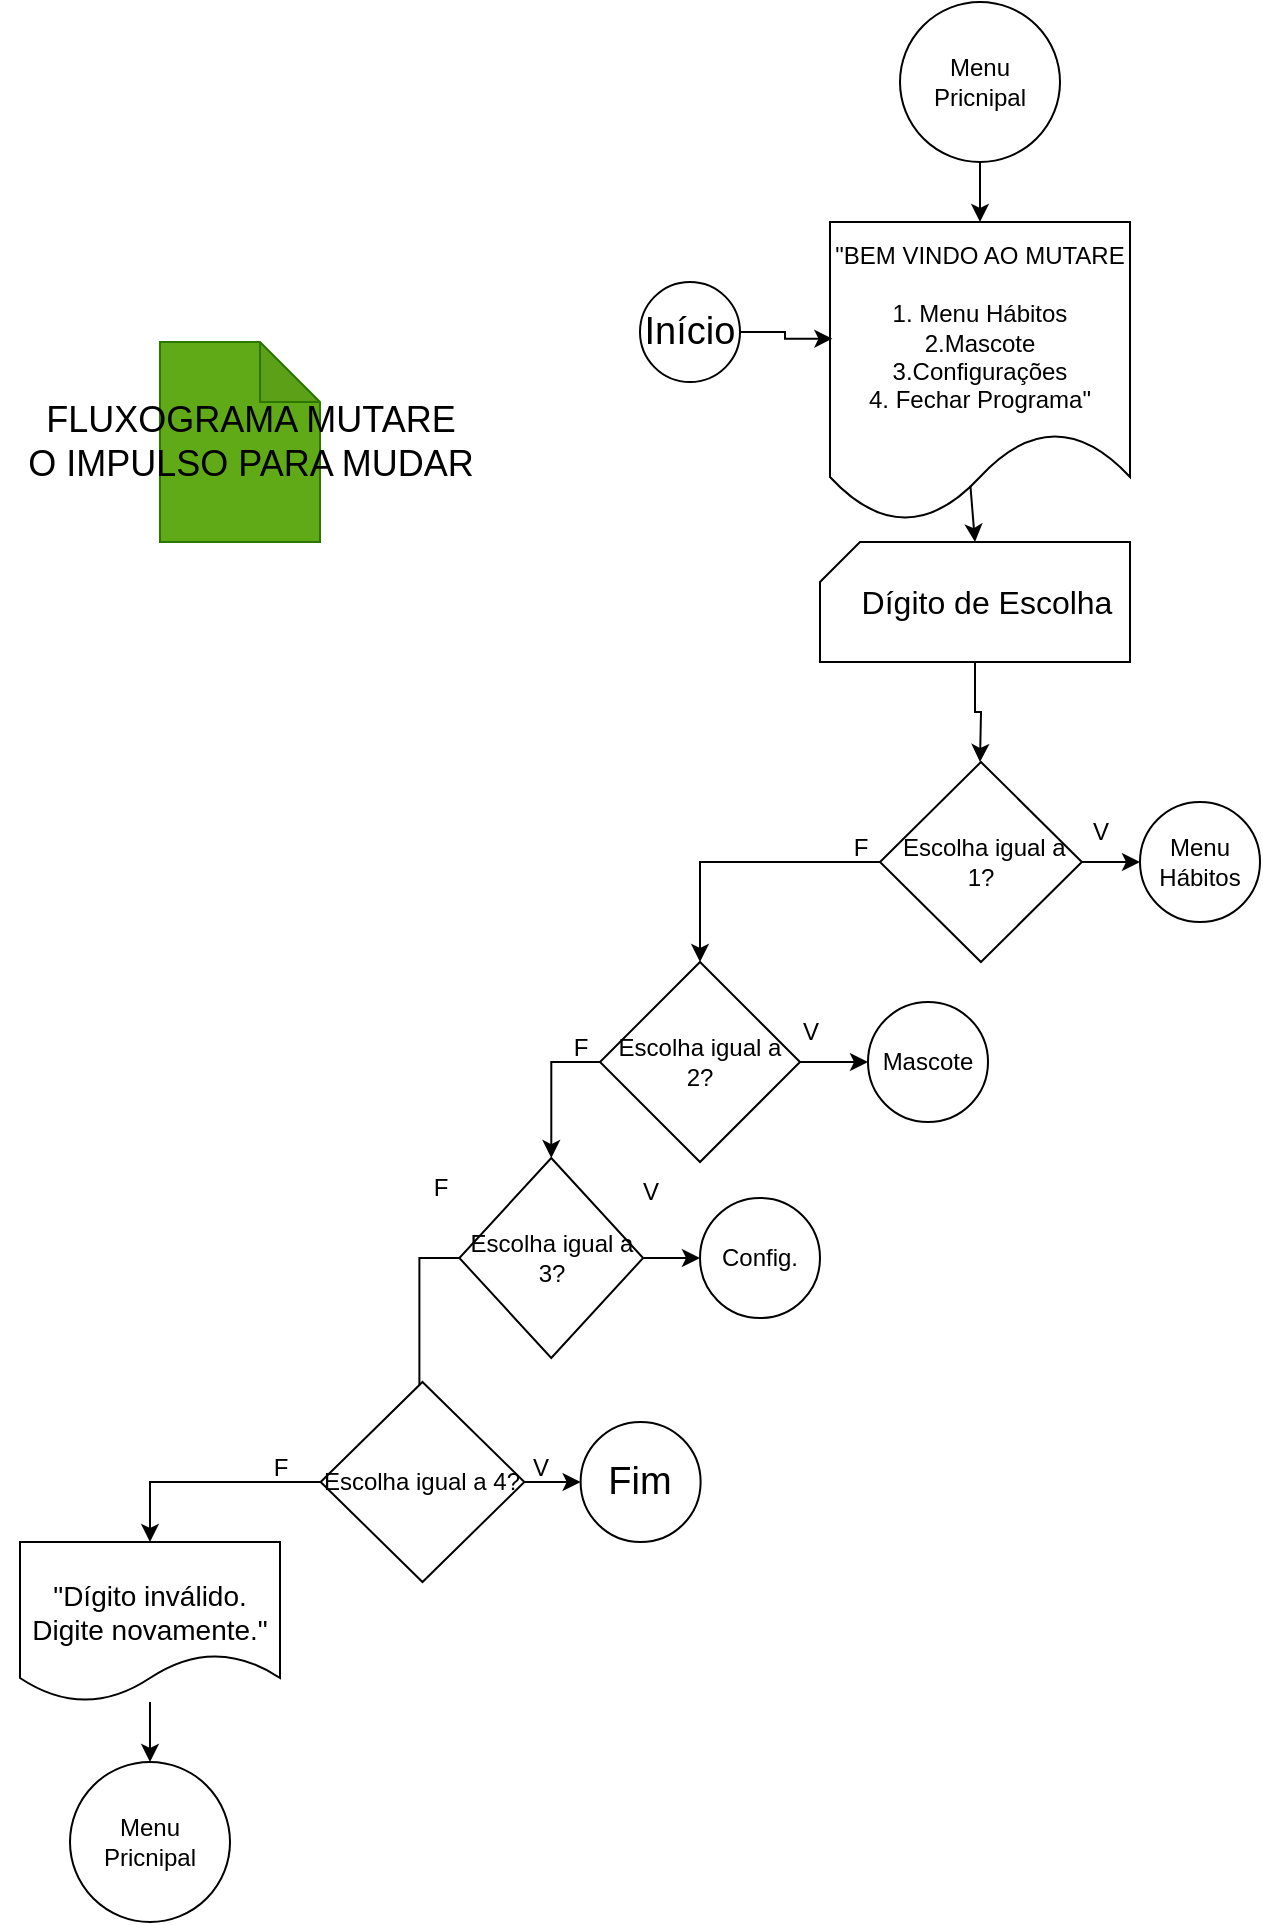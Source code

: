 <mxfile version="27.0.3">
  <diagram name="Página-1" id="tM3ftosBq5wTvWjN4mbQ">
    <mxGraphModel dx="1226" dy="715" grid="1" gridSize="10" guides="1" tooltips="1" connect="1" arrows="1" fold="1" page="1" pageScale="1" pageWidth="827" pageHeight="1169" math="0" shadow="0">
      <root>
        <mxCell id="0" />
        <mxCell id="1" parent="0" />
        <mxCell id="7ZSRkaOjpOQk4Y71W81P-1" value="&lt;span style=&quot;font-size: 19px;&quot;&gt;Início&lt;/span&gt;" style="ellipse;whiteSpace=wrap;html=1;" parent="1" vertex="1">
          <mxGeometry x="400" y="160" width="50" height="50" as="geometry" />
        </mxCell>
        <mxCell id="7ZSRkaOjpOQk4Y71W81P-2" value="&quot;BEM VINDO AO MUTARE&lt;div&gt;&lt;br&gt;&lt;/div&gt;&lt;div&gt;1. Menu Hábitos&lt;div&gt;2.Mascote&lt;/div&gt;&lt;div&gt;3.Configurações&lt;/div&gt;&lt;div&gt;4. Fechar Programa&quot;&lt;/div&gt;&lt;/div&gt;" style="shape=document;whiteSpace=wrap;html=1;boundedLbl=1;" parent="1" vertex="1">
          <mxGeometry x="495" y="130" width="150" height="150" as="geometry" />
        </mxCell>
        <mxCell id="7ZSRkaOjpOQk4Y71W81P-9" style="edgeStyle=orthogonalEdgeStyle;rounded=0;orthogonalLoop=1;jettySize=auto;html=1;exitX=0.5;exitY=1;exitDx=0;exitDy=0;exitPerimeter=0;" parent="1" source="7ZSRkaOjpOQk4Y71W81P-4" edge="1">
          <mxGeometry relative="1" as="geometry">
            <mxPoint x="570" y="400" as="targetPoint" />
          </mxGeometry>
        </mxCell>
        <mxCell id="7ZSRkaOjpOQk4Y71W81P-12" style="edgeStyle=orthogonalEdgeStyle;rounded=0;orthogonalLoop=1;jettySize=auto;html=1;exitX=1;exitY=0.5;exitDx=0;exitDy=0;entryX=0;entryY=0.5;entryDx=0;entryDy=0;" parent="1" source="7ZSRkaOjpOQk4Y71W81P-10" target="7ZSRkaOjpOQk4Y71W81P-11" edge="1">
          <mxGeometry relative="1" as="geometry" />
        </mxCell>
        <mxCell id="7ZSRkaOjpOQk4Y71W81P-19" style="edgeStyle=orthogonalEdgeStyle;rounded=0;orthogonalLoop=1;jettySize=auto;html=1;exitX=0;exitY=0.5;exitDx=0;exitDy=0;" parent="1" source="7ZSRkaOjpOQk4Y71W81P-10" target="7ZSRkaOjpOQk4Y71W81P-15" edge="1">
          <mxGeometry relative="1" as="geometry">
            <Array as="points">
              <mxPoint x="430" y="450" />
            </Array>
          </mxGeometry>
        </mxCell>
        <mxCell id="7ZSRkaOjpOQk4Y71W81P-10" value="&amp;nbsp;Escolha igual a 1?" style="rhombus;whiteSpace=wrap;html=1;" parent="1" vertex="1">
          <mxGeometry x="520" y="400" width="100.94" height="100" as="geometry" />
        </mxCell>
        <mxCell id="7ZSRkaOjpOQk4Y71W81P-11" value="Menu Hábitos" style="ellipse;whiteSpace=wrap;html=1;aspect=fixed;" parent="1" vertex="1">
          <mxGeometry x="650" y="420" width="60" height="60" as="geometry" />
        </mxCell>
        <mxCell id="7ZSRkaOjpOQk4Y71W81P-14" style="edgeStyle=orthogonalEdgeStyle;rounded=0;orthogonalLoop=1;jettySize=auto;html=1;exitX=1;exitY=0.5;exitDx=0;exitDy=0;entryX=0;entryY=0.5;entryDx=0;entryDy=0;" parent="1" source="7ZSRkaOjpOQk4Y71W81P-15" target="7ZSRkaOjpOQk4Y71W81P-16" edge="1">
          <mxGeometry relative="1" as="geometry" />
        </mxCell>
        <mxCell id="7ZSRkaOjpOQk4Y71W81P-24" style="edgeStyle=orthogonalEdgeStyle;rounded=0;orthogonalLoop=1;jettySize=auto;html=1;exitX=0;exitY=0.5;exitDx=0;exitDy=0;" parent="1" source="7ZSRkaOjpOQk4Y71W81P-15" target="7ZSRkaOjpOQk4Y71W81P-21" edge="1">
          <mxGeometry relative="1" as="geometry" />
        </mxCell>
        <mxCell id="7ZSRkaOjpOQk4Y71W81P-15" value="Escolha igual a 2?" style="rhombus;whiteSpace=wrap;html=1;" parent="1" vertex="1">
          <mxGeometry x="380" y="500" width="100" height="100" as="geometry" />
        </mxCell>
        <mxCell id="7ZSRkaOjpOQk4Y71W81P-16" value="Mascote" style="ellipse;whiteSpace=wrap;html=1;aspect=fixed;" parent="1" vertex="1">
          <mxGeometry x="514" y="520" width="60" height="60" as="geometry" />
        </mxCell>
        <mxCell id="7ZSRkaOjpOQk4Y71W81P-20" style="edgeStyle=orthogonalEdgeStyle;rounded=0;orthogonalLoop=1;jettySize=auto;html=1;exitX=1;exitY=0.5;exitDx=0;exitDy=0;entryX=0;entryY=0.5;entryDx=0;entryDy=0;" parent="1" source="7ZSRkaOjpOQk4Y71W81P-21" target="7ZSRkaOjpOQk4Y71W81P-22" edge="1">
          <mxGeometry relative="1" as="geometry" />
        </mxCell>
        <mxCell id="7ZSRkaOjpOQk4Y71W81P-28" style="edgeStyle=orthogonalEdgeStyle;rounded=0;orthogonalLoop=1;jettySize=auto;html=1;exitX=0;exitY=0.5;exitDx=0;exitDy=0;entryX=0.5;entryY=0;entryDx=0;entryDy=0;" parent="1" source="7ZSRkaOjpOQk4Y71W81P-21" target="7ZSRkaOjpOQk4Y71W81P-26" edge="1">
          <mxGeometry relative="1" as="geometry" />
        </mxCell>
        <mxCell id="7ZSRkaOjpOQk4Y71W81P-21" value="Escolha igual a 3?" style="rhombus;whiteSpace=wrap;html=1;" parent="1" vertex="1">
          <mxGeometry x="309.69" y="598" width="91.87" height="100" as="geometry" />
        </mxCell>
        <mxCell id="7ZSRkaOjpOQk4Y71W81P-22" value="Config." style="ellipse;whiteSpace=wrap;html=1;aspect=fixed;" parent="1" vertex="1">
          <mxGeometry x="430" y="618" width="60" height="60" as="geometry" />
        </mxCell>
        <mxCell id="7ZSRkaOjpOQk4Y71W81P-25" style="edgeStyle=orthogonalEdgeStyle;rounded=0;orthogonalLoop=1;jettySize=auto;html=1;exitX=1;exitY=0.5;exitDx=0;exitDy=0;entryX=0;entryY=0.5;entryDx=0;entryDy=0;" parent="1" source="7ZSRkaOjpOQk4Y71W81P-26" target="7ZSRkaOjpOQk4Y71W81P-27" edge="1">
          <mxGeometry relative="1" as="geometry" />
        </mxCell>
        <mxCell id="7ZSRkaOjpOQk4Y71W81P-26" value="Escolha igual a 4?" style="rhombus;whiteSpace=wrap;html=1;" parent="1" vertex="1">
          <mxGeometry x="240.31" y="710" width="101.87" height="100" as="geometry" />
        </mxCell>
        <mxCell id="7ZSRkaOjpOQk4Y71W81P-27" value="&lt;font style=&quot;font-size: 19px;&quot;&gt;Fim&lt;/font&gt;" style="ellipse;whiteSpace=wrap;html=1;aspect=fixed;" parent="1" vertex="1">
          <mxGeometry x="370.31" y="730" width="60" height="60" as="geometry" />
        </mxCell>
        <mxCell id="7ZSRkaOjpOQk4Y71W81P-29" style="edgeStyle=orthogonalEdgeStyle;rounded=0;orthogonalLoop=1;jettySize=auto;html=1;exitX=1;exitY=0.5;exitDx=0;exitDy=0;entryX=0.008;entryY=0.389;entryDx=0;entryDy=0;entryPerimeter=0;" parent="1" source="7ZSRkaOjpOQk4Y71W81P-1" target="7ZSRkaOjpOQk4Y71W81P-2" edge="1">
          <mxGeometry relative="1" as="geometry" />
        </mxCell>
        <mxCell id="CyyOgFIPkW3TxfJR1gr0-9" value="" style="edgeStyle=orthogonalEdgeStyle;rounded=0;orthogonalLoop=1;jettySize=auto;html=1;" parent="1" source="7ZSRkaOjpOQk4Y71W81P-30" target="CyyOgFIPkW3TxfJR1gr0-8" edge="1">
          <mxGeometry relative="1" as="geometry" />
        </mxCell>
        <mxCell id="7ZSRkaOjpOQk4Y71W81P-30" value="&lt;div&gt;&lt;br&gt;&lt;/div&gt;&lt;div&gt;&lt;font style=&quot;font-size: 14px;&quot;&gt;&quot;Dígito inválido. Digite novamente.&quot;&lt;/font&gt;&lt;/div&gt;" style="shape=document;whiteSpace=wrap;html=1;boundedLbl=1;" parent="1" vertex="1">
          <mxGeometry x="90" y="790" width="130" height="80" as="geometry" />
        </mxCell>
        <mxCell id="CyyOgFIPkW3TxfJR1gr0-4" value="" style="endArrow=classic;html=1;rounded=0;exitX=0;exitY=0.5;exitDx=0;exitDy=0;entryX=0.5;entryY=0;entryDx=0;entryDy=0;" parent="1" source="7ZSRkaOjpOQk4Y71W81P-26" target="7ZSRkaOjpOQk4Y71W81P-30" edge="1">
          <mxGeometry width="50" height="50" relative="1" as="geometry">
            <mxPoint x="230.31" y="830" as="sourcePoint" />
            <mxPoint x="110.31" y="790" as="targetPoint" />
            <Array as="points">
              <mxPoint x="155" y="760" />
            </Array>
          </mxGeometry>
        </mxCell>
        <mxCell id="CyyOgFIPkW3TxfJR1gr0-5" value="" style="group" parent="1" vertex="1" connectable="0">
          <mxGeometry x="490" y="290" width="157.5" height="60" as="geometry" />
        </mxCell>
        <mxCell id="_0cxiAFkDxXxnWQI2h8j-1" value="" style="group" parent="CyyOgFIPkW3TxfJR1gr0-5" vertex="1" connectable="0">
          <mxGeometry width="157.5" height="60" as="geometry" />
        </mxCell>
        <mxCell id="_0cxiAFkDxXxnWQI2h8j-2" value="" style="group" parent="_0cxiAFkDxXxnWQI2h8j-1" vertex="1" connectable="0">
          <mxGeometry width="157.5" height="60" as="geometry" />
        </mxCell>
        <mxCell id="7ZSRkaOjpOQk4Y71W81P-4" value="" style="verticalLabelPosition=bottom;verticalAlign=top;html=1;shape=card;whiteSpace=wrap;size=20;arcSize=12;container=1;" parent="_0cxiAFkDxXxnWQI2h8j-2" vertex="1">
          <mxGeometry width="155" height="60" as="geometry" />
        </mxCell>
        <mxCell id="7ZSRkaOjpOQk4Y71W81P-5" value="&lt;font style=&quot;font-size: 16px;&quot;&gt;Dígito de Escolha&lt;/font&gt;" style="text;html=1;align=center;verticalAlign=middle;resizable=0;points=[];autosize=1;strokeColor=none;fillColor=none;" parent="_0cxiAFkDxXxnWQI2h8j-2" vertex="1">
          <mxGeometry x="7.5" y="15" width="150" height="30" as="geometry" />
        </mxCell>
        <mxCell id="CyyOgFIPkW3TxfJR1gr0-6" value="" style="endArrow=classic;html=1;rounded=0;entryX=0.5;entryY=0;entryDx=0;entryDy=0;entryPerimeter=0;exitX=0.468;exitY=0.879;exitDx=0;exitDy=0;exitPerimeter=0;" parent="1" source="7ZSRkaOjpOQk4Y71W81P-2" target="7ZSRkaOjpOQk4Y71W81P-4" edge="1">
          <mxGeometry width="50" height="50" relative="1" as="geometry">
            <mxPoint x="440" y="240" as="sourcePoint" />
            <mxPoint x="490" y="190" as="targetPoint" />
          </mxGeometry>
        </mxCell>
        <mxCell id="CyyOgFIPkW3TxfJR1gr0-8" value="Menu Pricnipal" style="ellipse;whiteSpace=wrap;html=1;" parent="1" vertex="1">
          <mxGeometry x="115" y="900" width="80" height="80" as="geometry" />
        </mxCell>
        <mxCell id="_0cxiAFkDxXxnWQI2h8j-5" value="V" style="text;html=1;align=center;verticalAlign=middle;resizable=0;points=[];autosize=1;strokeColor=none;fillColor=none;" parent="1" vertex="1">
          <mxGeometry x="335.31" y="738" width="30" height="30" as="geometry" />
        </mxCell>
        <mxCell id="_0cxiAFkDxXxnWQI2h8j-6" value="F" style="text;html=1;align=center;verticalAlign=middle;resizable=0;points=[];autosize=1;strokeColor=none;fillColor=none;" parent="1" vertex="1">
          <mxGeometry x="205.31" y="738" width="30" height="30" as="geometry" />
        </mxCell>
        <mxCell id="_0cxiAFkDxXxnWQI2h8j-8" value="V" style="text;html=1;align=center;verticalAlign=middle;resizable=0;points=[];autosize=1;strokeColor=none;fillColor=none;" parent="1" vertex="1">
          <mxGeometry x="390" y="600" width="30" height="30" as="geometry" />
        </mxCell>
        <mxCell id="_0cxiAFkDxXxnWQI2h8j-9" value="V" style="text;html=1;align=center;verticalAlign=middle;resizable=0;points=[];autosize=1;strokeColor=none;fillColor=none;" parent="1" vertex="1">
          <mxGeometry x="470" y="520" width="30" height="30" as="geometry" />
        </mxCell>
        <mxCell id="_0cxiAFkDxXxnWQI2h8j-10" value="V" style="text;html=1;align=center;verticalAlign=middle;resizable=0;points=[];autosize=1;strokeColor=none;fillColor=none;" parent="1" vertex="1">
          <mxGeometry x="615" y="420" width="30" height="30" as="geometry" />
        </mxCell>
        <mxCell id="_0cxiAFkDxXxnWQI2h8j-11" value="F" style="text;html=1;align=center;verticalAlign=middle;resizable=0;points=[];autosize=1;strokeColor=none;fillColor=none;" parent="1" vertex="1">
          <mxGeometry x="355" y="528" width="30" height="30" as="geometry" />
        </mxCell>
        <mxCell id="_0cxiAFkDxXxnWQI2h8j-12" value="F" style="text;html=1;align=center;verticalAlign=middle;resizable=0;points=[];autosize=1;strokeColor=none;fillColor=none;" parent="1" vertex="1">
          <mxGeometry x="495" y="428" width="30" height="30" as="geometry" />
        </mxCell>
        <mxCell id="_0cxiAFkDxXxnWQI2h8j-15" value="" style="shape=note;whiteSpace=wrap;html=1;backgroundOutline=1;darkOpacity=0.05;fillColor=light-dark(#60A917,#2C8910);strokeColor=#2D7600;fontColor=#ffffff;" parent="1" vertex="1">
          <mxGeometry x="160" y="190" width="80" height="100" as="geometry" />
        </mxCell>
        <mxCell id="_0cxiAFkDxXxnWQI2h8j-13" value="F" style="text;html=1;align=center;verticalAlign=middle;resizable=0;points=[];autosize=1;strokeColor=none;fillColor=none;" parent="1" vertex="1">
          <mxGeometry x="285" y="598" width="30" height="30" as="geometry" />
        </mxCell>
        <mxCell id="_0cxiAFkDxXxnWQI2h8j-4" value="&lt;font style=&quot;font-size: 18px;&quot;&gt;FLUXOGRAMA MUTARE&lt;/font&gt;&lt;div&gt;&lt;font style=&quot;font-size: 18px;&quot;&gt;O IMPULSO PARA MUDAR&lt;/font&gt;&lt;/div&gt;" style="text;html=1;align=center;verticalAlign=middle;resizable=0;points=[];autosize=1;strokeColor=none;fillColor=none;" parent="1" vertex="1">
          <mxGeometry x="80" y="210" width="250" height="60" as="geometry" />
        </mxCell>
        <mxCell id="Tqs_XFMELXFWNRah4-Qo-2" value="" style="edgeStyle=orthogonalEdgeStyle;rounded=0;orthogonalLoop=1;jettySize=auto;html=1;" edge="1" parent="1" source="Tqs_XFMELXFWNRah4-Qo-1" target="7ZSRkaOjpOQk4Y71W81P-2">
          <mxGeometry relative="1" as="geometry" />
        </mxCell>
        <mxCell id="Tqs_XFMELXFWNRah4-Qo-1" value="Menu Pricnipal" style="ellipse;whiteSpace=wrap;html=1;" vertex="1" parent="1">
          <mxGeometry x="530" y="20" width="80" height="80" as="geometry" />
        </mxCell>
      </root>
    </mxGraphModel>
  </diagram>
</mxfile>
